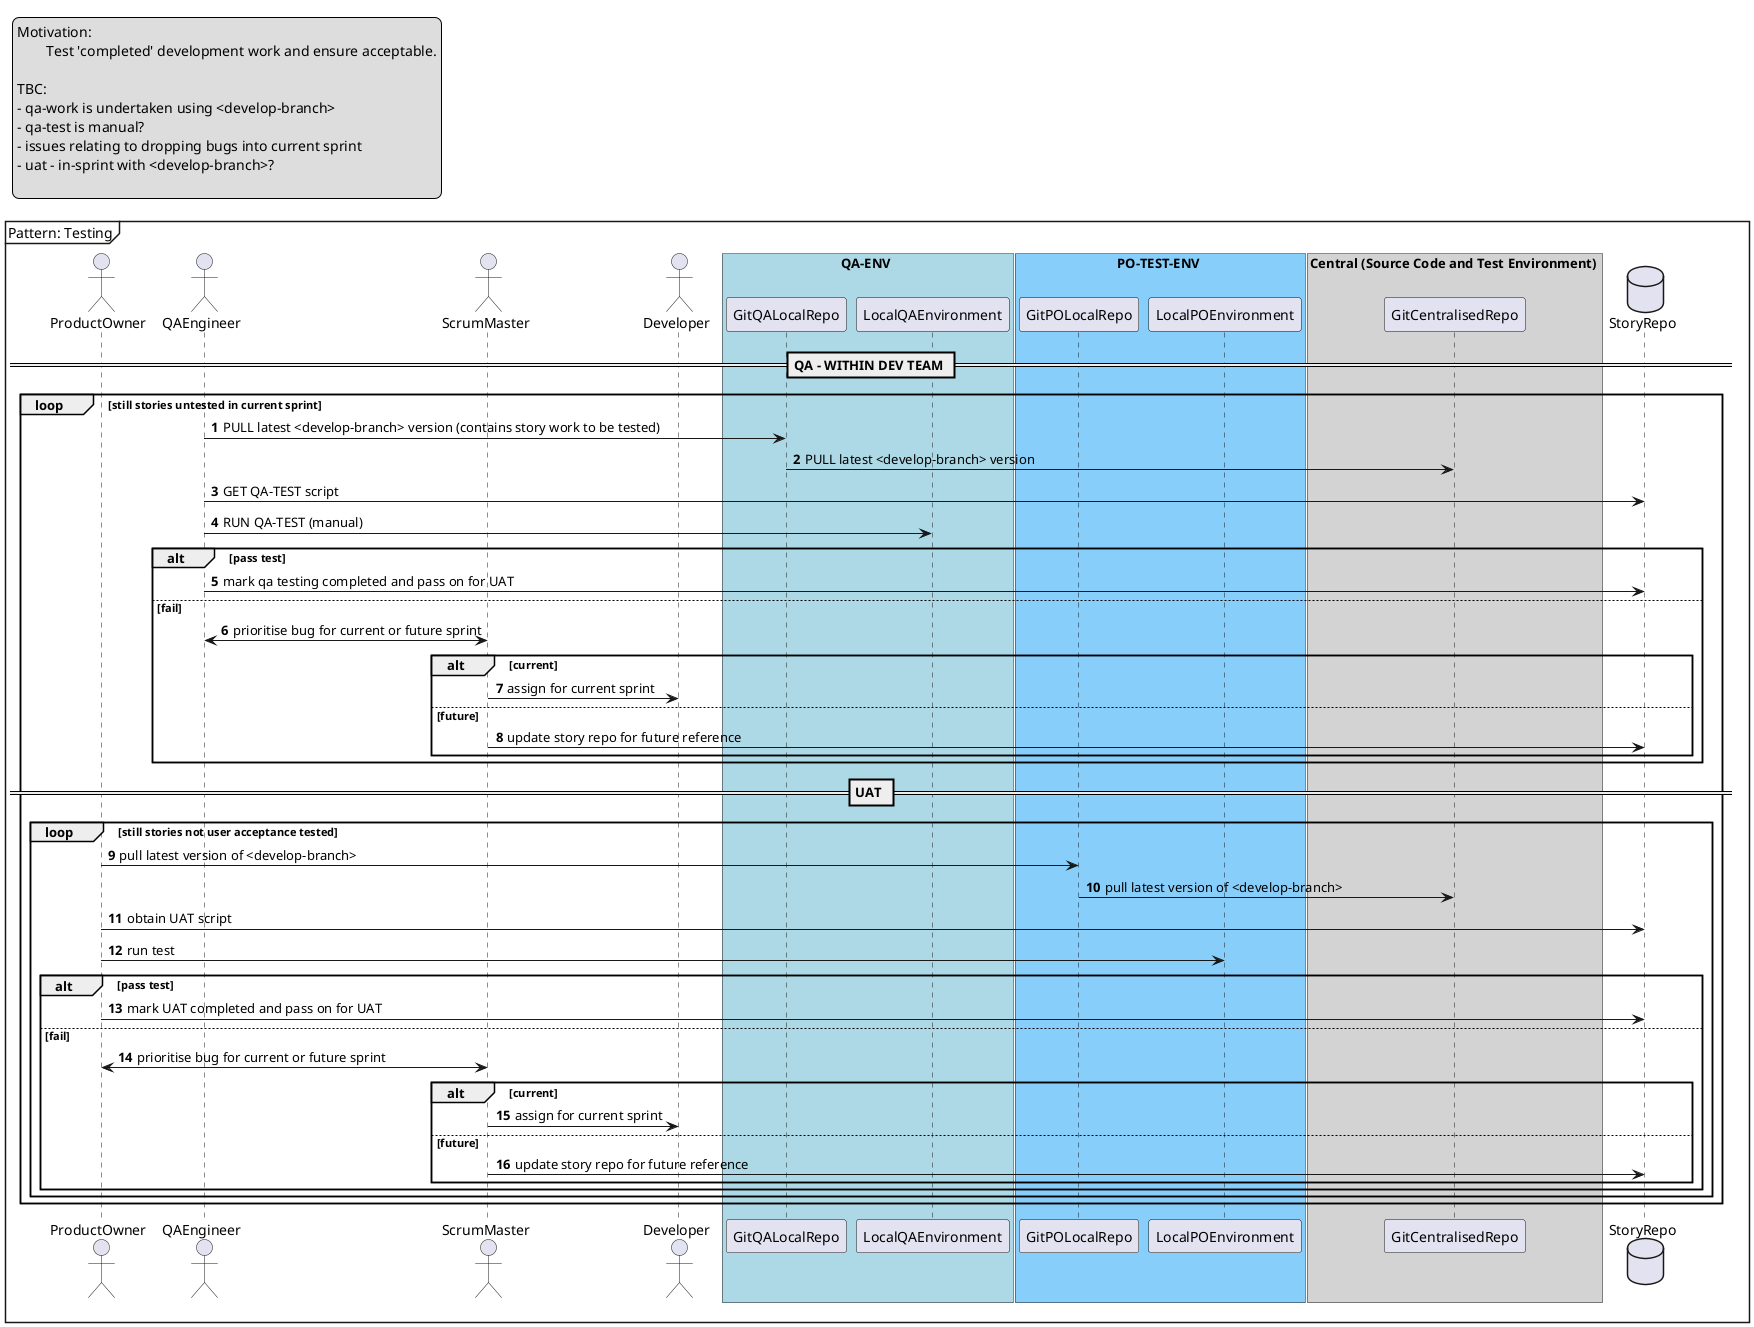 @startuml seq-qa-uat

skinparam responseMessageBelowArrow true

mainframe Pattern: Testing

legend top left
Motivation: 
	Test 'completed' development work and ensure acceptable.

TBC: 
- qa-work is undertaken using <develop-branch> 
- qa-test is manual?
- issues relating to dropping bugs into current sprint
- uat - in-sprint with <develop-branch>?

end legend

actor ProductOwner as po
actor QAEngineer as qa
actor ScrumMaster as sm
actor Developer as dev

box QA-ENV #LightBlue
	participant GitQALocalRepo as gqlr
	participant LocalQAEnvironment as lqe
end box

box PO-TEST-ENV #LightSkyBlue
	participant GitPOLocalRepo as gplr
	participant LocalPOEnvironment as lpe
end box

box Central (Source Code and Test Environment) #LightGray
	participant GitCentralisedRepo as gc
end box

database StoryRepo as sr

autonumber 0.0
autonumber inc A

== QA - WITHIN DEV TEAM ==

autonumber 1
loop still stories untested in current sprint
	qa -> gqlr : PULL latest <develop-branch> version (contains story work to be tested)
	gqlr -> gc : PULL latest <develop-branch> version
	qa -> sr : GET QA-TEST script
	qa -> lqe: RUN QA-TEST (manual)
	
	alt pass test
		qa -> sr: mark qa testing completed and pass on for UAT
	else fail
		sm <-> qa: prioritise bug for current or future sprint
		alt current
			sm -> dev: assign for current sprint
		else future
			sm -> sr: update story repo for future reference
		end
	end

== UAT ==

loop still stories not user acceptance tested
	po -> gplr: pull latest version of <develop-branch>
	gplr -> gc: pull latest version of <develop-branch>
	po -> sr: obtain UAT script
	po -> lpe: run test
	
	alt pass test
		po -> sr: mark UAT completed and pass on for UAT
	else fail
		sm <-> po: prioritise bug for current or future sprint
		alt current
			sm -> dev: assign for current sprint
		else future
			sm -> sr: update story repo for future reference
		end
	end
end
	
end loop

@enduml
